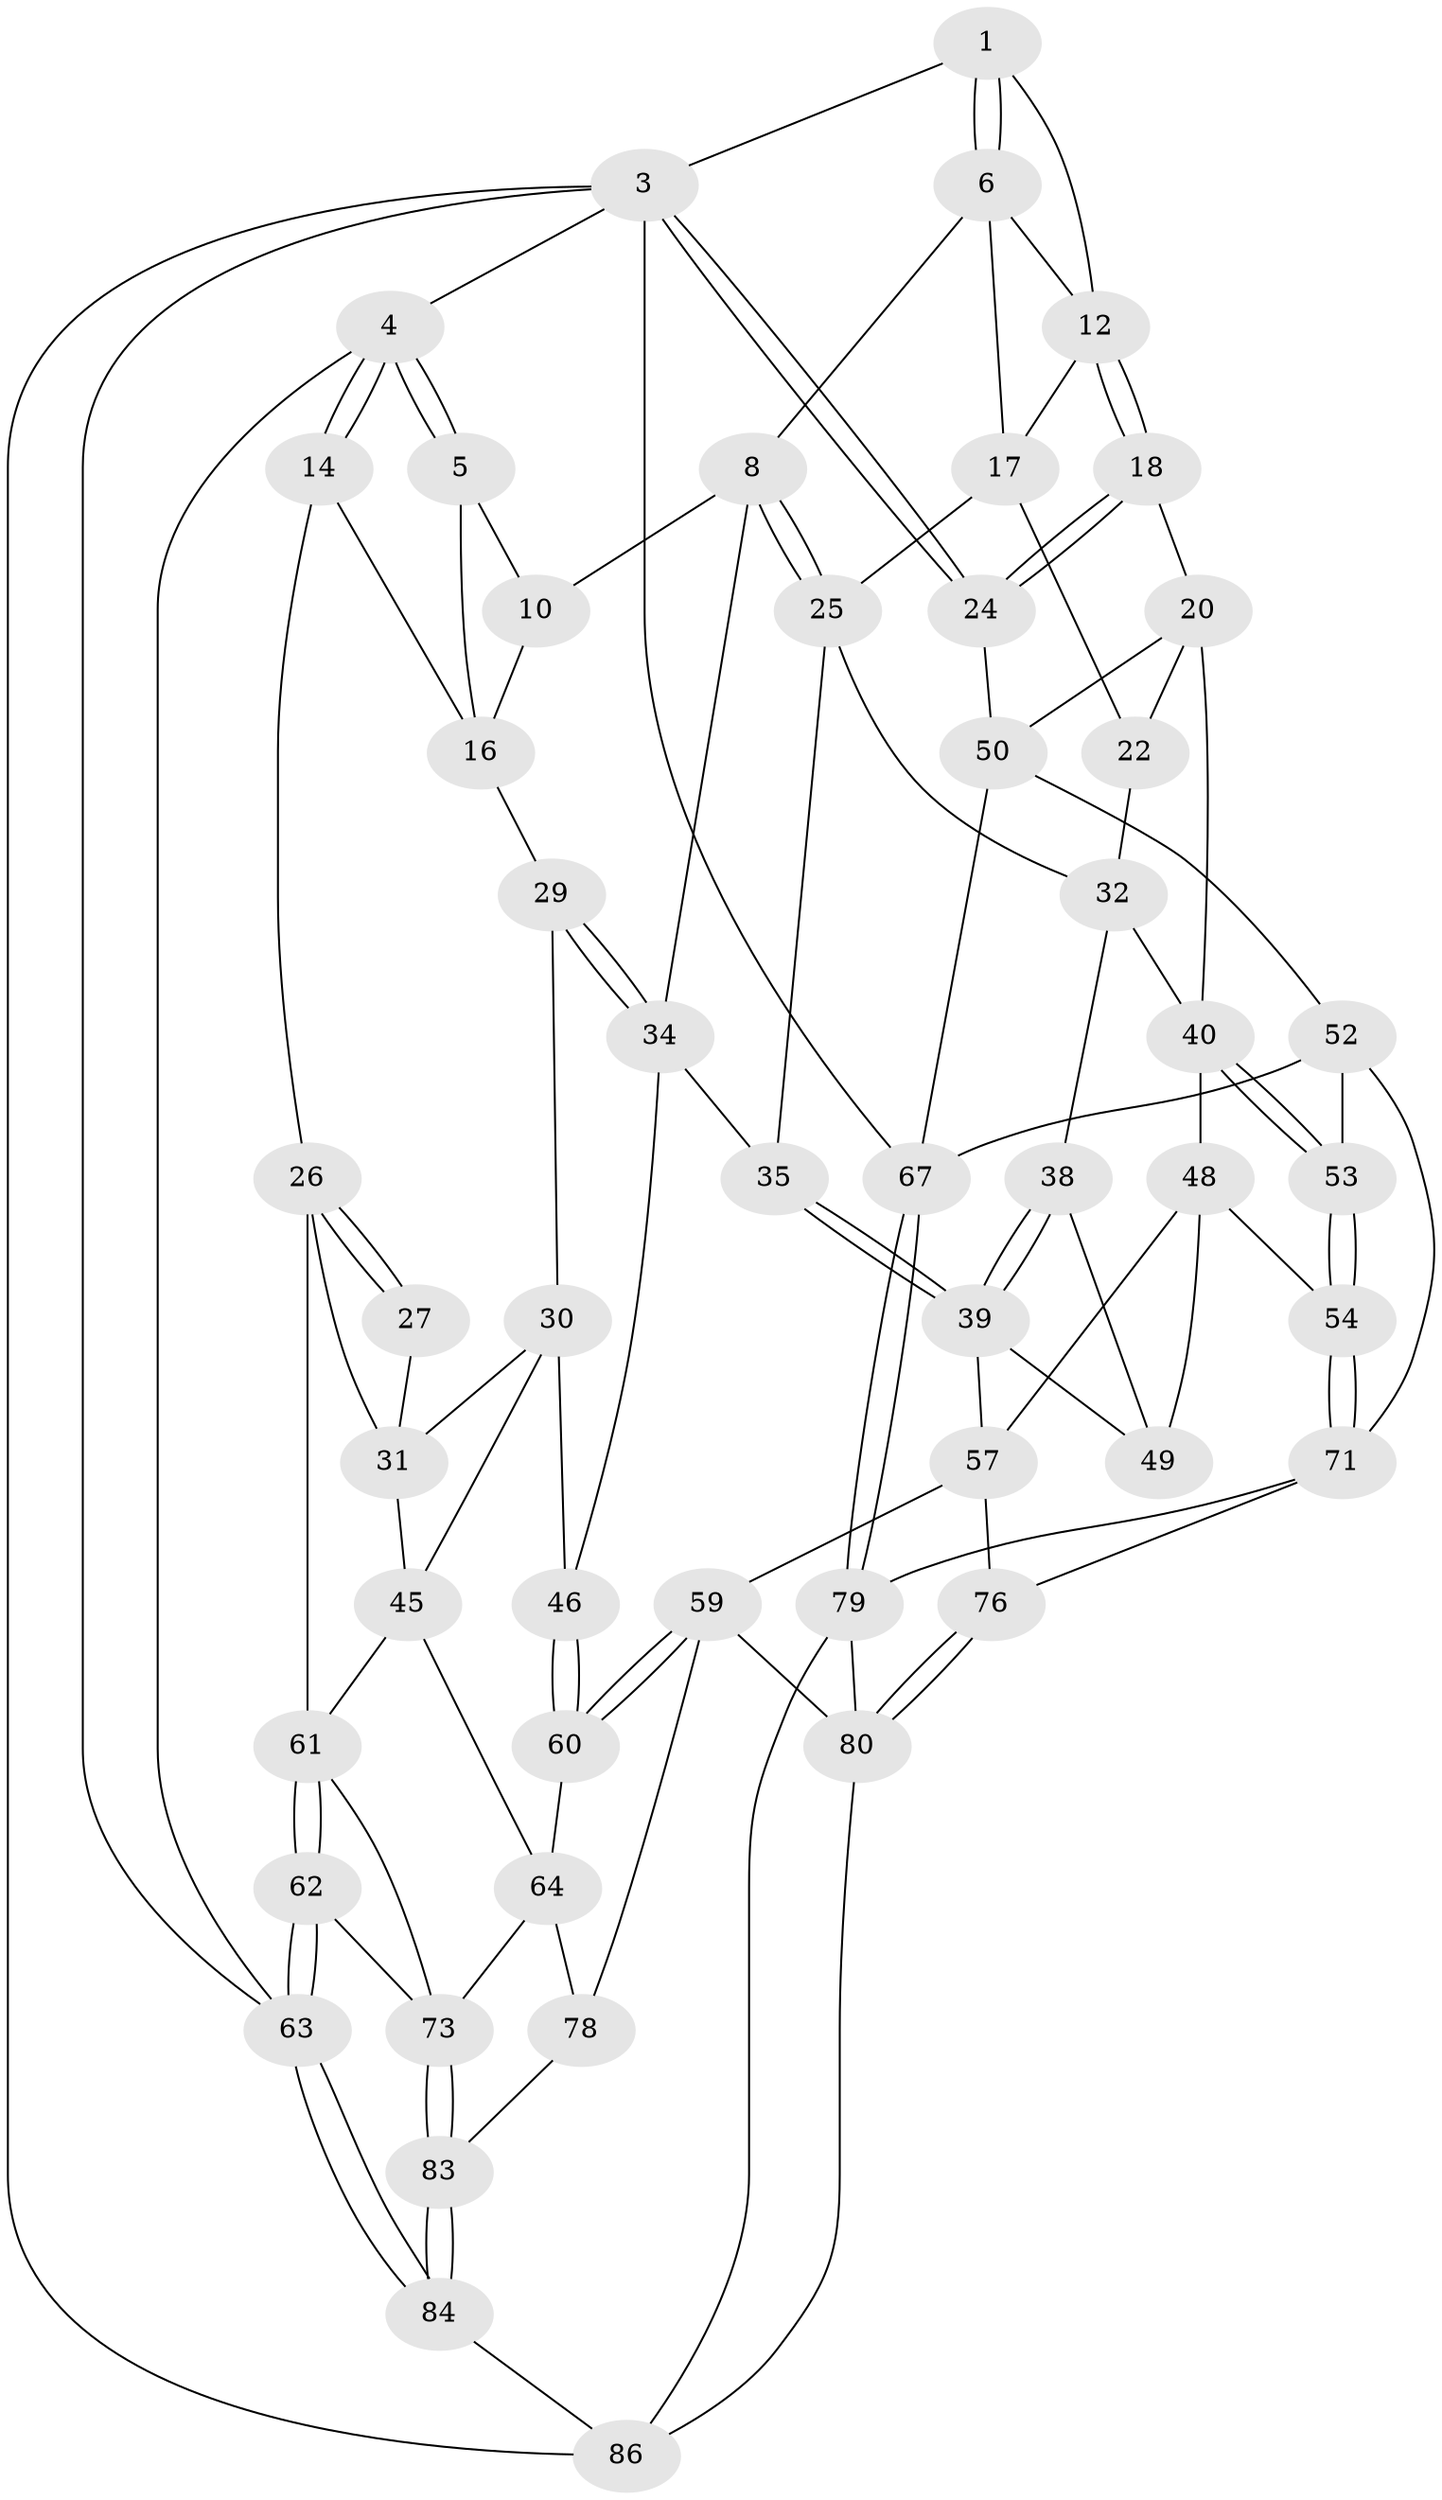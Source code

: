 // Generated by graph-tools (version 1.1) at 2025/24/03/03/25 07:24:34]
// undirected, 52 vertices, 117 edges
graph export_dot {
graph [start="1"]
  node [color=gray90,style=filled];
  1 [pos="+0.5120052441539422+0",super="+2"];
  3 [pos="+1+0",super="+66"];
  4 [pos="+0+0"];
  5 [pos="+0.44299906119151916+0",super="+11"];
  6 [pos="+0.5560821367327288+0.1186443078787302",super="+7"];
  8 [pos="+0.4866120610803944+0.25230225314324756",super="+9"];
  10 [pos="+0.42088841205727545+0.21955850554098857"];
  12 [pos="+0.8011056636254608+0.11032109815602711",super="+13"];
  14 [pos="+0+0",super="+15"];
  16 [pos="+0.20601131398056025+0.1827678228064236",super="+28"];
  17 [pos="+0.6576501766443312+0.18802639342751948",super="+23"];
  18 [pos="+0.8265091311369571+0.15442042880383358",super="+19"];
  20 [pos="+0.8614879727216046+0.30978242077689755",super="+21"];
  22 [pos="+0.6600017710282271+0.2653125775248373"];
  24 [pos="+1+0",super="+47"];
  25 [pos="+0.5054572430702092+0.2752272760125512",super="+33"];
  26 [pos="+0+0.2759094035951938",super="+43"];
  27 [pos="+0.04636770482505761+0.25788637423980876"];
  29 [pos="+0.2315572650240173+0.286719954187185"];
  30 [pos="+0.2301070111963485+0.288857135044852",super="+44"];
  31 [pos="+0.1283904766995364+0.3445415989267044",super="+42"];
  32 [pos="+0.5943818247053084+0.3524496755823445",super="+37"];
  34 [pos="+0.3576205383760717+0.3700711888456981",super="+36"];
  35 [pos="+0.4560459209007099+0.4477354392528041"];
  38 [pos="+0.6207775302205121+0.4119478787945522"];
  39 [pos="+0.5150927837962802+0.4962131940156122",super="+56"];
  40 [pos="+0.742169633071745+0.3940090262485258",super="+41"];
  45 [pos="+0.20453047025846538+0.524158744462811",super="+65"];
  46 [pos="+0.3870616537586528+0.46214632341283757"];
  48 [pos="+0.6497094079453891+0.5116387790538364",super="+55"];
  49 [pos="+0.628215214232488+0.5012880371771841"];
  50 [pos="+1+0.5024181508816358",super="+51"];
  52 [pos="+0.9033457051067987+0.5132694608344909",super="+69"];
  53 [pos="+0.7708133310348818+0.5825801909676734"];
  54 [pos="+0.7341066094808034+0.6569905170205936"];
  57 [pos="+0.5408246841230752+0.6527264650574736",super="+58"];
  59 [pos="+0.44715279097720556+0.7131613768402263",super="+77"];
  60 [pos="+0.36197042791644135+0.6747789100123253"];
  61 [pos="+0+0.5599499836653742",super="+70"];
  62 [pos="+0+0.6818275070442865"];
  63 [pos="+0+1"];
  64 [pos="+0.2366524383546661+0.6756108520198715",super="+72"];
  67 [pos="+1+0.9021307172010802",super="+68"];
  71 [pos="+0.7434796852043997+0.671458808107299",super="+75"];
  73 [pos="+0.12055117359246438+0.8630121507659134",super="+74"];
  76 [pos="+0.6286651251207526+0.8555957232985159"];
  78 [pos="+0.323437428492466+0.9063281741082011"];
  79 [pos="+0.8416771495011992+0.8257521466502145",super="+81"];
  80 [pos="+0.5716293987072072+1",super="+82"];
  83 [pos="+0.09192205563238373+0.952017155096628",super="+85"];
  84 [pos="+0+1",super="+88"];
  86 [pos="+0.7334332326968754+1",super="+87"];
  1 -- 6;
  1 -- 6;
  1 -- 3;
  1 -- 12;
  3 -- 4;
  3 -- 24;
  3 -- 24;
  3 -- 67;
  3 -- 86;
  3 -- 63;
  4 -- 5;
  4 -- 5;
  4 -- 14;
  4 -- 14;
  4 -- 63;
  5 -- 16;
  5 -- 10;
  6 -- 8;
  6 -- 17;
  6 -- 12;
  8 -- 25;
  8 -- 25;
  8 -- 10;
  8 -- 34;
  10 -- 16;
  12 -- 18;
  12 -- 18;
  12 -- 17;
  14 -- 26;
  14 -- 16;
  16 -- 29;
  17 -- 22;
  17 -- 25;
  18 -- 24 [weight=2];
  18 -- 24;
  18 -- 20;
  20 -- 50;
  20 -- 40;
  20 -- 22;
  22 -- 32;
  24 -- 50;
  25 -- 32;
  25 -- 35;
  26 -- 27;
  26 -- 27;
  26 -- 61;
  26 -- 31;
  27 -- 31;
  29 -- 30;
  29 -- 34;
  29 -- 34;
  30 -- 31;
  30 -- 46;
  30 -- 45;
  31 -- 45;
  32 -- 38;
  32 -- 40;
  34 -- 35;
  34 -- 46;
  35 -- 39;
  35 -- 39;
  38 -- 39;
  38 -- 39;
  38 -- 49;
  39 -- 49;
  39 -- 57;
  40 -- 53;
  40 -- 53;
  40 -- 48;
  45 -- 64;
  45 -- 61;
  46 -- 60;
  46 -- 60;
  48 -- 49;
  48 -- 57;
  48 -- 54;
  50 -- 52;
  50 -- 67;
  52 -- 53;
  52 -- 67;
  52 -- 71;
  53 -- 54;
  53 -- 54;
  54 -- 71;
  54 -- 71;
  57 -- 59;
  57 -- 76;
  59 -- 60;
  59 -- 60;
  59 -- 80;
  59 -- 78;
  60 -- 64;
  61 -- 62;
  61 -- 62;
  61 -- 73;
  62 -- 63;
  62 -- 63;
  62 -- 73;
  63 -- 84;
  63 -- 84;
  64 -- 73;
  64 -- 78;
  67 -- 79;
  67 -- 79;
  71 -- 76;
  71 -- 79;
  73 -- 83;
  73 -- 83;
  76 -- 80;
  76 -- 80;
  78 -- 83;
  79 -- 86;
  79 -- 80;
  80 -- 86;
  83 -- 84 [weight=2];
  83 -- 84;
  84 -- 86;
}
